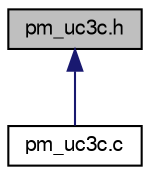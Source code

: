 digraph G
{
  edge [fontname="FreeSans",fontsize="10",labelfontname="FreeSans",labelfontsize="10"];
  node [fontname="FreeSans",fontsize="10",shape=record];
  Node1 [label="pm_uc3c.h",height=0.2,width=0.4,color="black", fillcolor="grey75", style="filled" fontcolor="black"];
  Node1 -> Node2 [dir=back,color="midnightblue",fontsize="10",style="solid",fontname="FreeSans"];
  Node2 [label="pm_uc3c.c",height=0.2,width=0.4,color="black", fillcolor="white", style="filled",URL="$a00033.html",tooltip="Power Manager(PM) driver interface."];
}
